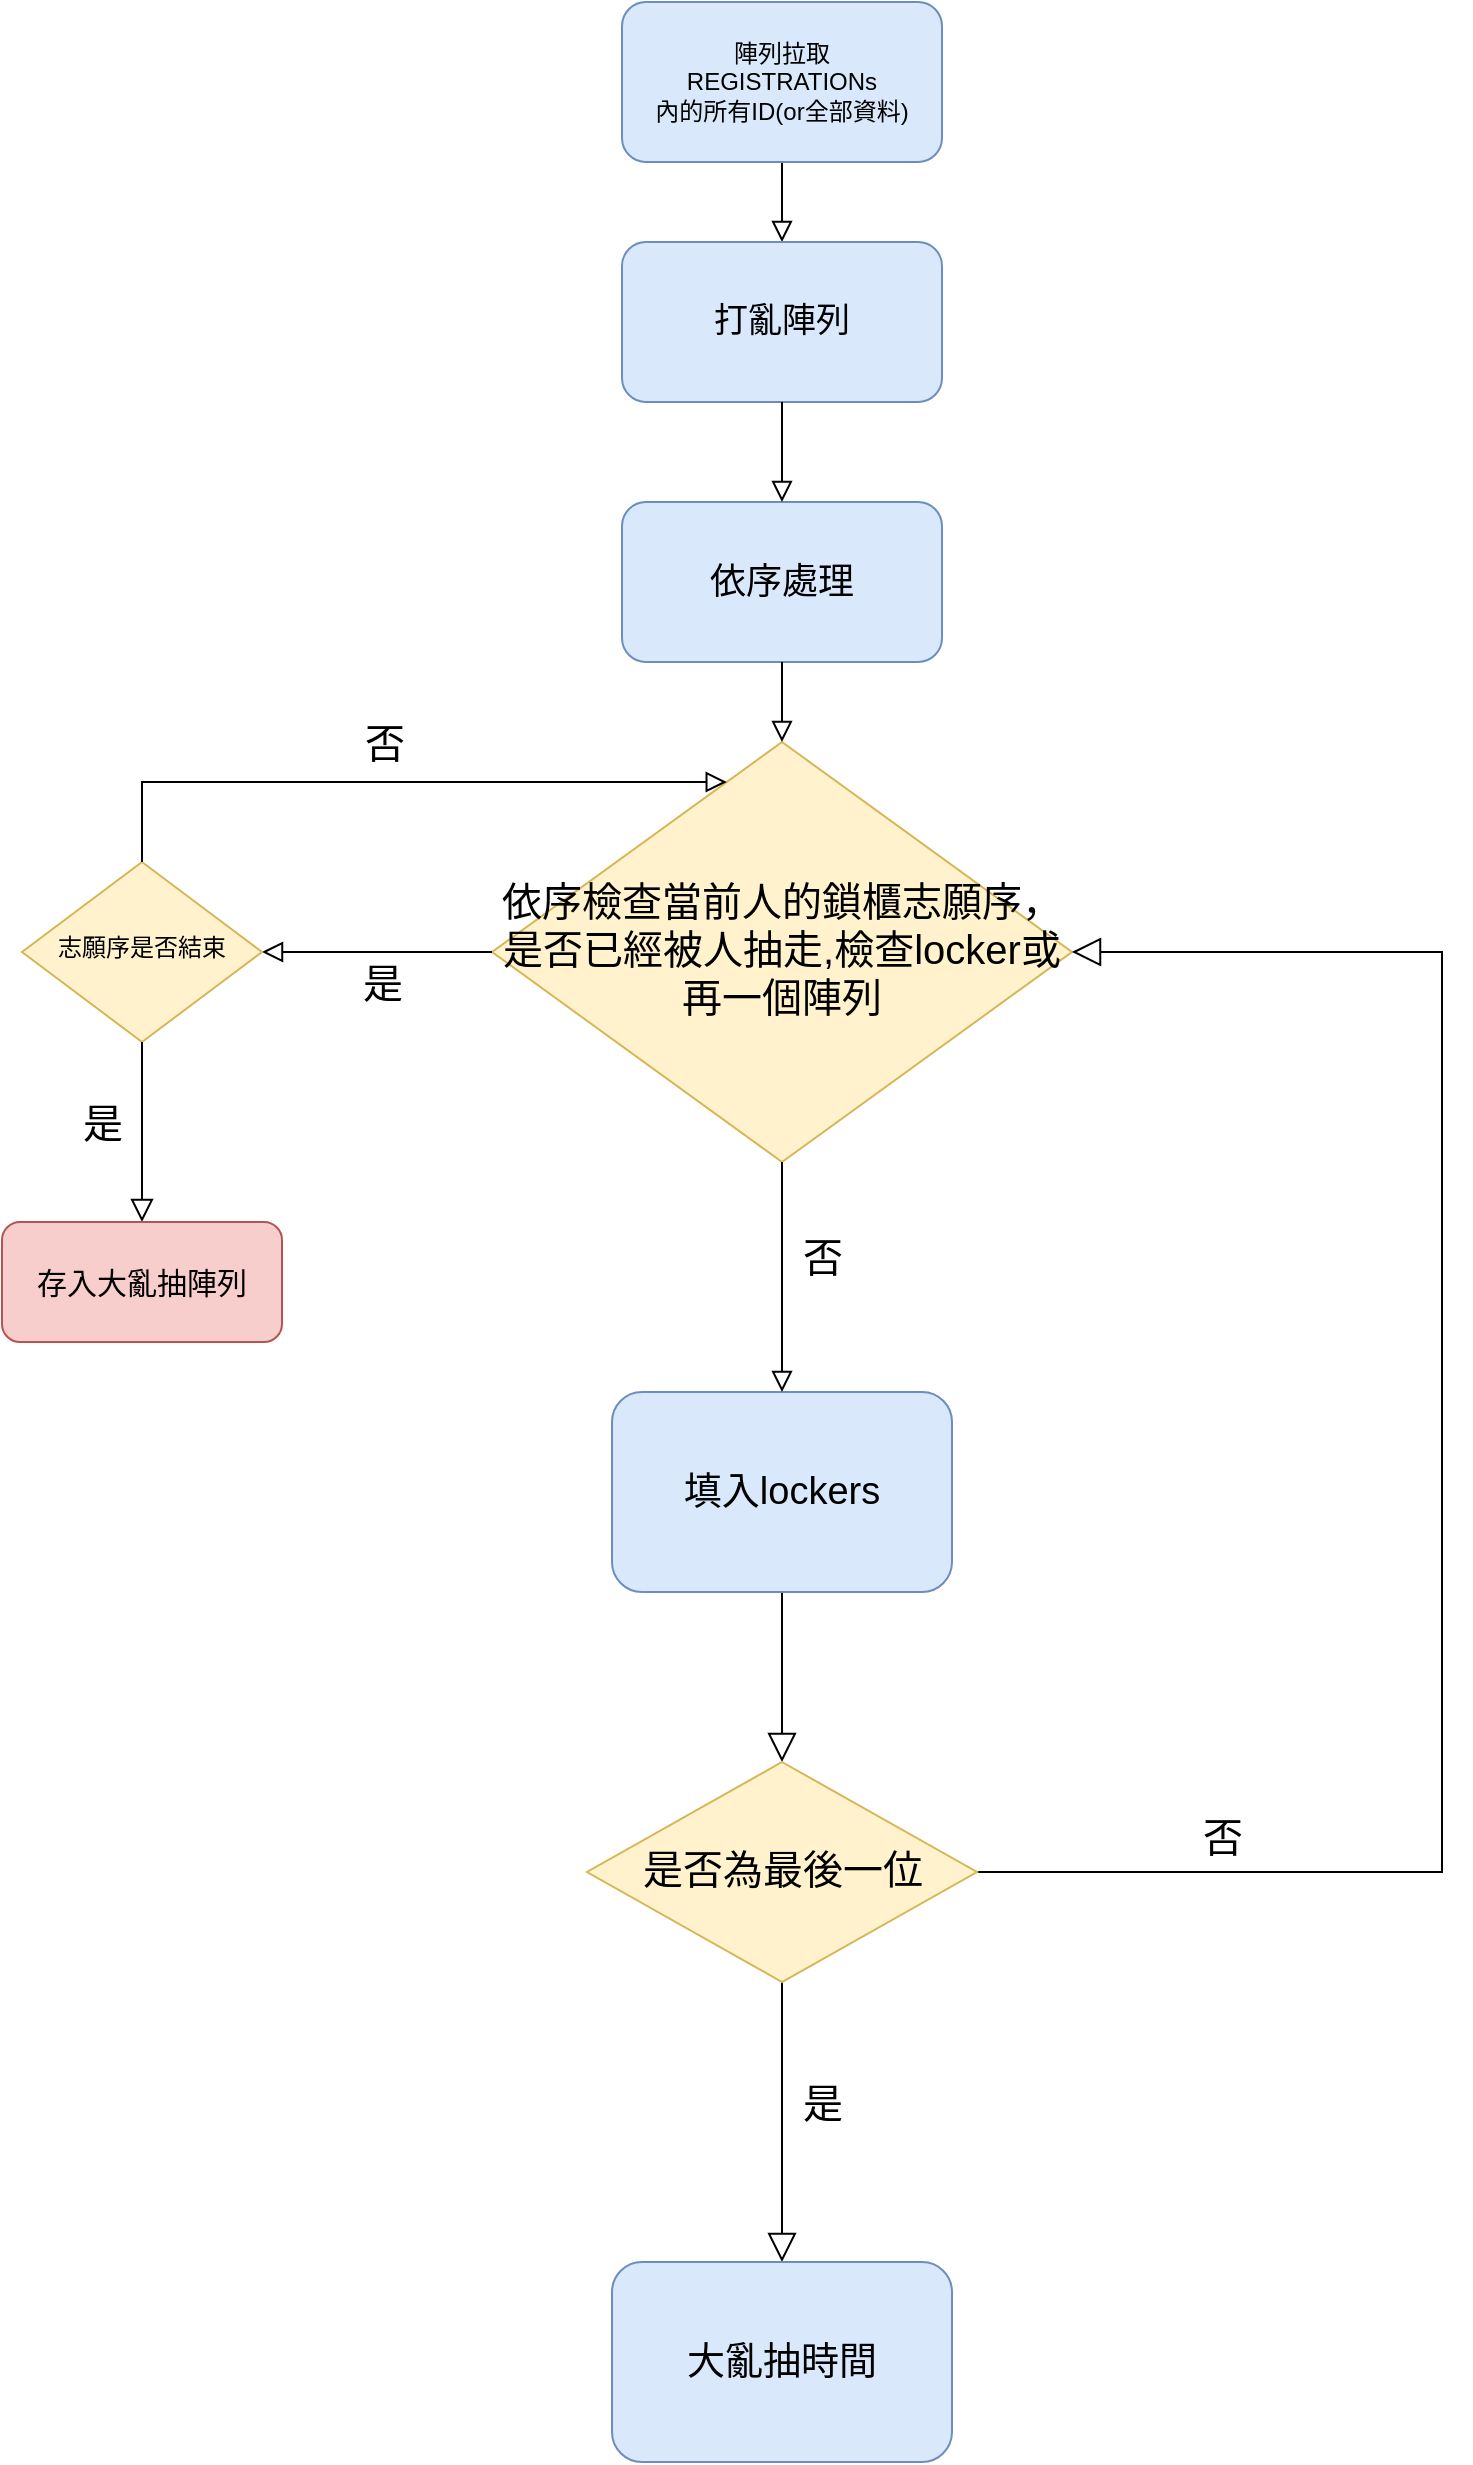 <mxfile version="16.6.7" type="device"><diagram id="C5RBs43oDa-KdzZeNtuy" name="Page-1"><mxGraphModel dx="1609" dy="1637" grid="1" gridSize="10" guides="1" tooltips="1" connect="1" arrows="1" fold="1" page="1" pageScale="1" pageWidth="827" pageHeight="1169" math="0" shadow="0"><root><mxCell id="WIyWlLk6GJQsqaUBKTNV-0"/><mxCell id="WIyWlLk6GJQsqaUBKTNV-1" parent="WIyWlLk6GJQsqaUBKTNV-0"/><mxCell id="WIyWlLk6GJQsqaUBKTNV-2" value="" style="rounded=0;html=1;jettySize=auto;orthogonalLoop=1;fontSize=11;endArrow=block;endFill=0;endSize=8;strokeWidth=1;shadow=0;labelBackgroundColor=none;edgeStyle=orthogonalEdgeStyle;entryX=0.5;entryY=0;entryDx=0;entryDy=0;" parent="WIyWlLk6GJQsqaUBKTNV-1" source="WIyWlLk6GJQsqaUBKTNV-3" target="PiumM0D7WmwxbW9uL6UB-0" edge="1"><mxGeometry relative="1" as="geometry"><mxPoint x="230" y="-10" as="targetPoint"/></mxGeometry></mxCell><mxCell id="WIyWlLk6GJQsqaUBKTNV-3" value="陣列拉取&lt;br&gt;REGISTRATIONs&lt;br&gt;內的所有ID(or全部資料)" style="rounded=1;whiteSpace=wrap;html=1;fontSize=12;glass=0;strokeWidth=1;shadow=0;fillColor=#dae8fc;strokeColor=#6c8ebf;" parent="WIyWlLk6GJQsqaUBKTNV-1" vertex="1"><mxGeometry x="150" y="-160" width="160" height="80" as="geometry"/></mxCell><mxCell id="WIyWlLk6GJQsqaUBKTNV-10" value="&lt;font style=&quot;font-size: 20px&quot;&gt;依序檢查當前人的鎖櫃志願序，是否已經被人抽走,檢查locker或再一個陣列&lt;/font&gt;" style="rhombus;whiteSpace=wrap;html=1;shadow=0;fontFamily=Helvetica;fontSize=12;align=center;strokeWidth=1;spacing=6;spacingTop=-4;fillColor=#fff2cc;strokeColor=#d6b656;" parent="WIyWlLk6GJQsqaUBKTNV-1" vertex="1"><mxGeometry x="85" y="210" width="290" height="210" as="geometry"/></mxCell><mxCell id="PiumM0D7WmwxbW9uL6UB-20" style="edgeStyle=orthogonalEdgeStyle;rounded=0;orthogonalLoop=1;jettySize=auto;html=1;entryX=0.5;entryY=0;entryDx=0;entryDy=0;fontSize=19;endSize=12;endArrow=block;endFill=0;" parent="WIyWlLk6GJQsqaUBKTNV-1" source="WIyWlLk6GJQsqaUBKTNV-11" target="PiumM0D7WmwxbW9uL6UB-21" edge="1"><mxGeometry relative="1" as="geometry"><mxPoint x="230" y="730" as="targetPoint"/></mxGeometry></mxCell><mxCell id="WIyWlLk6GJQsqaUBKTNV-11" value="&lt;font style=&quot;font-size: 19px&quot;&gt;填入lockers&lt;/font&gt;" style="rounded=1;whiteSpace=wrap;html=1;fontSize=12;glass=0;strokeWidth=1;shadow=0;fillColor=#dae8fc;strokeColor=#6c8ebf;" parent="WIyWlLk6GJQsqaUBKTNV-1" vertex="1"><mxGeometry x="145" y="535" width="170" height="100" as="geometry"/></mxCell><mxCell id="PiumM0D7WmwxbW9uL6UB-0" value="&lt;font style=&quot;font-size: 17px&quot;&gt;打亂陣列&lt;/font&gt;" style="rounded=1;whiteSpace=wrap;html=1;fontSize=12;glass=0;strokeWidth=1;shadow=0;fillColor=#dae8fc;strokeColor=#6c8ebf;" parent="WIyWlLk6GJQsqaUBKTNV-1" vertex="1"><mxGeometry x="150" y="-40" width="160" height="80" as="geometry"/></mxCell><mxCell id="PiumM0D7WmwxbW9uL6UB-2" value="&lt;font style=&quot;font-size: 18px&quot;&gt;依序處理&lt;/font&gt;" style="rounded=1;whiteSpace=wrap;html=1;fontSize=12;glass=0;strokeWidth=1;shadow=0;fillColor=#dae8fc;strokeColor=#6c8ebf;" parent="WIyWlLk6GJQsqaUBKTNV-1" vertex="1"><mxGeometry x="150" y="90" width="160" height="80" as="geometry"/></mxCell><mxCell id="PiumM0D7WmwxbW9uL6UB-3" value="" style="rounded=0;html=1;jettySize=auto;orthogonalLoop=1;fontSize=11;endArrow=block;endFill=0;endSize=8;strokeWidth=1;shadow=0;labelBackgroundColor=none;edgeStyle=orthogonalEdgeStyle;entryX=0.5;entryY=0;entryDx=0;entryDy=0;exitX=0.5;exitY=1;exitDx=0;exitDy=0;" parent="WIyWlLk6GJQsqaUBKTNV-1" source="PiumM0D7WmwxbW9uL6UB-0" target="PiumM0D7WmwxbW9uL6UB-2" edge="1"><mxGeometry relative="1" as="geometry"><mxPoint x="240" y="-70" as="sourcePoint"/><mxPoint x="240" y="-30" as="targetPoint"/></mxGeometry></mxCell><mxCell id="PiumM0D7WmwxbW9uL6UB-5" value="" style="rounded=0;html=1;jettySize=auto;orthogonalLoop=1;fontSize=11;endArrow=block;endFill=0;endSize=8;strokeWidth=1;shadow=0;labelBackgroundColor=none;edgeStyle=orthogonalEdgeStyle;entryX=0.5;entryY=0;entryDx=0;entryDy=0;exitX=0.5;exitY=1;exitDx=0;exitDy=0;" parent="WIyWlLk6GJQsqaUBKTNV-1" source="PiumM0D7WmwxbW9uL6UB-2" target="WIyWlLk6GJQsqaUBKTNV-10" edge="1"><mxGeometry relative="1" as="geometry"><mxPoint x="290" y="170" as="sourcePoint"/><mxPoint x="290" y="220" as="targetPoint"/></mxGeometry></mxCell><mxCell id="PiumM0D7WmwxbW9uL6UB-6" value="" style="rounded=0;html=1;jettySize=auto;orthogonalLoop=1;fontSize=11;endArrow=block;endFill=0;endSize=8;strokeWidth=1;shadow=0;labelBackgroundColor=none;edgeStyle=orthogonalEdgeStyle;entryX=1;entryY=0.5;entryDx=0;entryDy=0;exitX=0;exitY=0.5;exitDx=0;exitDy=0;" parent="WIyWlLk6GJQsqaUBKTNV-1" source="WIyWlLk6GJQsqaUBKTNV-10" target="PiumM0D7WmwxbW9uL6UB-7" edge="1"><mxGeometry relative="1" as="geometry"><mxPoint x="240" y="180" as="sourcePoint"/><mxPoint x="40" y="450" as="targetPoint"/><Array as="points"><mxPoint x="20" y="315"/><mxPoint x="20" y="315"/></Array></mxGeometry></mxCell><mxCell id="PiumM0D7WmwxbW9uL6UB-7" value="志願序是否結束" style="rhombus;whiteSpace=wrap;html=1;shadow=0;fontFamily=Helvetica;fontSize=12;align=center;strokeWidth=1;spacing=6;spacingTop=-4;fillColor=#fff2cc;strokeColor=#d6b656;" parent="WIyWlLk6GJQsqaUBKTNV-1" vertex="1"><mxGeometry x="-150" y="270" width="120" height="90" as="geometry"/></mxCell><mxCell id="PiumM0D7WmwxbW9uL6UB-8" value="" style="rounded=0;html=1;jettySize=auto;orthogonalLoop=1;fontSize=11;endArrow=block;endFill=0;endSize=8;strokeWidth=1;shadow=0;labelBackgroundColor=none;edgeStyle=orthogonalEdgeStyle;exitX=0.5;exitY=0;exitDx=0;exitDy=0;" parent="WIyWlLk6GJQsqaUBKTNV-1" source="PiumM0D7WmwxbW9uL6UB-7" target="WIyWlLk6GJQsqaUBKTNV-10" edge="1"><mxGeometry relative="1" as="geometry"><mxPoint x="95" y="325" as="sourcePoint"/><mxPoint x="-40" y="220" as="targetPoint"/><Array as="points"><mxPoint x="-90" y="230"/></Array></mxGeometry></mxCell><mxCell id="PiumM0D7WmwxbW9uL6UB-10" value="否" style="edgeLabel;html=1;align=center;verticalAlign=middle;resizable=0;points=[];fontSize=20;" parent="PiumM0D7WmwxbW9uL6UB-8" vertex="1" connectable="0"><mxGeometry x="-0.011" relative="1" as="geometry"><mxPoint x="-4" y="-20" as="offset"/></mxGeometry></mxCell><mxCell id="PiumM0D7WmwxbW9uL6UB-9" value="&lt;span style=&quot;color: rgba(0 , 0 , 0 , 0) ; font-family: monospace ; font-size: 0px&quot;&gt;%3CmxGraphModel%3E%3Croot%3E%3CmxCell%20id%3D%220%22%2F%3E%3CmxCell%20id%3D%221%22%20parent%3D%220%22%2F%3E%3CmxCell%20id%3D%222%22%20value%3D%22%22%20style%3D%22rounded%3D0%3Bhtml%3D1%3BjettySize%3Dauto%3BorthogonalLoop%3D1%3BfontSize%3D11%3BendArrow%3Dblock%3BendFill%3D0%3BendSize%3D8%3BstrokeWidth%3D1%3Bshadow%3D0%3BlabelBackgroundColor%3Dnone%3BedgeStyle%3DorthogonalEdgeStyle%3BentryX%3D1%3BentryY%3D0.5%3BentryDx%3D0%3BentryDy%3D0%3BexitX%3D0%3BexitY%3D0.5%3BexitDx%3D0%3BexitDy%3D0%3B%22%20edge%3D%221%22%20parent%3D%221%22%3E%3CmxGeometry%20relative%3D%221%22%20as%3D%22geometry%22%3E%3CmxPoint%20x%3D%2285%22%20y%3D%22315%22%20as%3D%22sourcePoint%22%2F%3E%3CmxPoint%20x%3D%22-30%22%20y%3D%22315%22%20as%3D%22targetPoint%22%2F%3E%3CArray%20as%3D%22points%22%3E%3CmxPoint%20x%3D%2220%22%20y%3D%22315%22%2F%3E%3CmxPoint%20x%3D%2220%22%20y%3D%22315%22%2F%3E%3C%2FArray%3E%3C%2FmxGeometry%3E%3C%2FmxCell%3E%3C%2Froot%3E%3C%2FmxGraphModel%3E&lt;/span&gt;是" style="text;html=1;align=center;verticalAlign=middle;resizable=0;points=[];autosize=1;strokeColor=none;fillColor=none;fontSize=20;" parent="WIyWlLk6GJQsqaUBKTNV-1" vertex="1"><mxGeometry x="10" y="310" width="40" height="40" as="geometry"/></mxCell><mxCell id="PiumM0D7WmwxbW9uL6UB-11" value="" style="rounded=0;html=1;jettySize=auto;orthogonalLoop=1;fontSize=11;endArrow=block;endFill=0;endSize=9;strokeWidth=1;shadow=0;labelBackgroundColor=none;edgeStyle=orthogonalEdgeStyle;exitX=0.5;exitY=1;exitDx=0;exitDy=0;entryX=0.5;entryY=0;entryDx=0;entryDy=0;" parent="WIyWlLk6GJQsqaUBKTNV-1" source="PiumM0D7WmwxbW9uL6UB-7" target="PiumM0D7WmwxbW9uL6UB-12" edge="1"><mxGeometry relative="1" as="geometry"><mxPoint x="45" y="450" as="sourcePoint"/><mxPoint x="-90" y="580" as="targetPoint"/><Array as="points"/></mxGeometry></mxCell><mxCell id="PiumM0D7WmwxbW9uL6UB-12" value="&lt;font style=&quot;font-size: 15px&quot;&gt;存入大亂抽陣列&lt;/font&gt;" style="rounded=1;whiteSpace=wrap;html=1;fontSize=12;glass=0;strokeWidth=1;shadow=0;fillColor=#f8cecc;strokeColor=#b85450;" parent="WIyWlLk6GJQsqaUBKTNV-1" vertex="1"><mxGeometry x="-160" y="450" width="140" height="60" as="geometry"/></mxCell><mxCell id="PiumM0D7WmwxbW9uL6UB-13" value="&lt;span style=&quot;color: rgba(0 , 0 , 0 , 0) ; font-family: monospace ; font-size: 0px&quot;&gt;%3CmxGraphModel%3E%3Croot%3E%3CmxCell%20id%3D%220%22%2F%3E%3CmxCell%20id%3D%221%22%20parent%3D%220%22%2F%3E%3CmxCell%20id%3D%222%22%20value%3D%22%22%20style%3D%22rounded%3D0%3Bhtml%3D1%3BjettySize%3Dauto%3BorthogonalLoop%3D1%3BfontSize%3D11%3BendArrow%3Dblock%3BendFill%3D0%3BendSize%3D8%3BstrokeWidth%3D1%3Bshadow%3D0%3BlabelBackgroundColor%3Dnone%3BedgeStyle%3DorthogonalEdgeStyle%3BentryX%3D1%3BentryY%3D0.5%3BentryDx%3D0%3BentryDy%3D0%3BexitX%3D0%3BexitY%3D0.5%3BexitDx%3D0%3BexitDy%3D0%3B%22%20edge%3D%221%22%20parent%3D%221%22%3E%3CmxGeometry%20relative%3D%221%22%20as%3D%22geometry%22%3E%3CmxPoint%20x%3D%2285%22%20y%3D%22315%22%20as%3D%22sourcePoint%22%2F%3E%3CmxPoint%20x%3D%22-30%22%20y%3D%22315%22%20as%3D%22targetPoint%22%2F%3E%3CArray%20as%3D%22points%22%3E%3CmxPoint%20x%3D%2220%22%20y%3D%22315%22%2F%3E%3CmxPoint%20x%3D%2220%22%20y%3D%22315%22%2F%3E%3C%2FArray%3E%3C%2FmxGeometry%3E%3C%2FmxCell%3E%3C%2Froot%3E%3C%2FmxGraphModel%3E&lt;/span&gt;是" style="text;html=1;align=center;verticalAlign=middle;resizable=0;points=[];autosize=1;strokeColor=none;fillColor=none;fontSize=20;" parent="WIyWlLk6GJQsqaUBKTNV-1" vertex="1"><mxGeometry x="-130" y="380" width="40" height="40" as="geometry"/></mxCell><mxCell id="PiumM0D7WmwxbW9uL6UB-15" value="否" style="edgeLabel;html=1;align=center;verticalAlign=middle;resizable=0;points=[];fontSize=20;" parent="WIyWlLk6GJQsqaUBKTNV-1" vertex="1" connectable="0"><mxGeometry x="29.996" y="130" as="geometry"><mxPoint x="220" y="337" as="offset"/></mxGeometry></mxCell><mxCell id="PiumM0D7WmwxbW9uL6UB-16" value="" style="rounded=0;html=1;jettySize=auto;orthogonalLoop=1;fontSize=11;endArrow=block;endFill=0;endSize=8;strokeWidth=1;shadow=0;labelBackgroundColor=none;edgeStyle=orthogonalEdgeStyle;entryX=0.5;entryY=0;entryDx=0;entryDy=0;exitX=0.5;exitY=1;exitDx=0;exitDy=0;" parent="WIyWlLk6GJQsqaUBKTNV-1" source="WIyWlLk6GJQsqaUBKTNV-10" target="WIyWlLk6GJQsqaUBKTNV-11" edge="1"><mxGeometry relative="1" as="geometry"><mxPoint x="95" y="325" as="sourcePoint"/><mxPoint x="-20" y="325" as="targetPoint"/><Array as="points"><mxPoint x="230" y="535"/></Array></mxGeometry></mxCell><mxCell id="PiumM0D7WmwxbW9uL6UB-22" style="edgeStyle=orthogonalEdgeStyle;rounded=0;orthogonalLoop=1;jettySize=auto;html=1;fontSize=19;endArrow=block;endFill=0;endSize=12;entryX=1;entryY=0.5;entryDx=0;entryDy=0;" parent="WIyWlLk6GJQsqaUBKTNV-1" source="PiumM0D7WmwxbW9uL6UB-21" target="WIyWlLk6GJQsqaUBKTNV-10" edge="1"><mxGeometry relative="1" as="geometry"><mxPoint x="540" y="500" as="targetPoint"/><Array as="points"><mxPoint x="560" y="775"/><mxPoint x="560" y="315"/></Array></mxGeometry></mxCell><mxCell id="PiumM0D7WmwxbW9uL6UB-24" style="edgeStyle=orthogonalEdgeStyle;rounded=0;orthogonalLoop=1;jettySize=auto;html=1;fontSize=19;endArrow=block;endFill=0;endSize=12;entryX=0.5;entryY=0;entryDx=0;entryDy=0;" parent="WIyWlLk6GJQsqaUBKTNV-1" source="PiumM0D7WmwxbW9uL6UB-21" target="PiumM0D7WmwxbW9uL6UB-26" edge="1"><mxGeometry relative="1" as="geometry"><mxPoint x="230" y="960" as="targetPoint"/></mxGeometry></mxCell><mxCell id="PiumM0D7WmwxbW9uL6UB-21" value="&lt;span style=&quot;font-size: 20px&quot;&gt;是否為最後一位&lt;/span&gt;" style="rhombus;whiteSpace=wrap;html=1;shadow=0;fontFamily=Helvetica;fontSize=12;align=center;strokeWidth=1;spacing=6;spacingTop=-4;fillColor=#fff2cc;strokeColor=#d6b656;" parent="WIyWlLk6GJQsqaUBKTNV-1" vertex="1"><mxGeometry x="132.5" y="720" width="195" height="110" as="geometry"/></mxCell><mxCell id="PiumM0D7WmwxbW9uL6UB-23" value="否" style="edgeLabel;html=1;align=center;verticalAlign=middle;resizable=0;points=[];fontSize=20;" parent="WIyWlLk6GJQsqaUBKTNV-1" vertex="1" connectable="0"><mxGeometry x="229.996" y="420" as="geometry"><mxPoint x="220" y="337" as="offset"/></mxGeometry></mxCell><mxCell id="PiumM0D7WmwxbW9uL6UB-25" value="&lt;span style=&quot;color: rgba(0 , 0 , 0 , 0) ; font-family: monospace ; font-size: 0px&quot;&gt;%3CmxGraphModel%3E%3Croot%3E%3CmxCell%20id%3D%220%22%2F%3E%3CmxCell%20id%3D%221%22%20parent%3D%220%22%2F%3E%3CmxCell%20id%3D%222%22%20value%3D%22%22%20style%3D%22rounded%3D0%3Bhtml%3D1%3BjettySize%3Dauto%3BorthogonalLoop%3D1%3BfontSize%3D11%3BendArrow%3Dblock%3BendFill%3D0%3BendSize%3D8%3BstrokeWidth%3D1%3Bshadow%3D0%3BlabelBackgroundColor%3Dnone%3BedgeStyle%3DorthogonalEdgeStyle%3BentryX%3D1%3BentryY%3D0.5%3BentryDx%3D0%3BentryDy%3D0%3BexitX%3D0%3BexitY%3D0.5%3BexitDx%3D0%3BexitDy%3D0%3B%22%20edge%3D%221%22%20parent%3D%221%22%3E%3CmxGeometry%20relative%3D%221%22%20as%3D%22geometry%22%3E%3CmxPoint%20x%3D%2285%22%20y%3D%22315%22%20as%3D%22sourcePoint%22%2F%3E%3CmxPoint%20x%3D%22-30%22%20y%3D%22315%22%20as%3D%22targetPoint%22%2F%3E%3CArray%20as%3D%22points%22%3E%3CmxPoint%20x%3D%2220%22%20y%3D%22315%22%2F%3E%3CmxPoint%20x%3D%2220%22%20y%3D%22315%22%2F%3E%3C%2FArray%3E%3C%2FmxGeometry%3E%3C%2FmxCell%3E%3C%2Froot%3E%3C%2FmxGraphModel%3E&lt;/span&gt;是" style="text;html=1;align=center;verticalAlign=middle;resizable=0;points=[];autosize=1;strokeColor=none;fillColor=none;fontSize=20;" parent="WIyWlLk6GJQsqaUBKTNV-1" vertex="1"><mxGeometry x="230" y="870" width="40" height="40" as="geometry"/></mxCell><mxCell id="PiumM0D7WmwxbW9uL6UB-26" value="&lt;span style=&quot;font-size: 19px&quot;&gt;大亂抽時間&lt;/span&gt;" style="rounded=1;whiteSpace=wrap;html=1;fontSize=12;glass=0;strokeWidth=1;shadow=0;fillColor=#dae8fc;strokeColor=#6c8ebf;" parent="WIyWlLk6GJQsqaUBKTNV-1" vertex="1"><mxGeometry x="145" y="970" width="170" height="100" as="geometry"/></mxCell></root></mxGraphModel></diagram></mxfile>